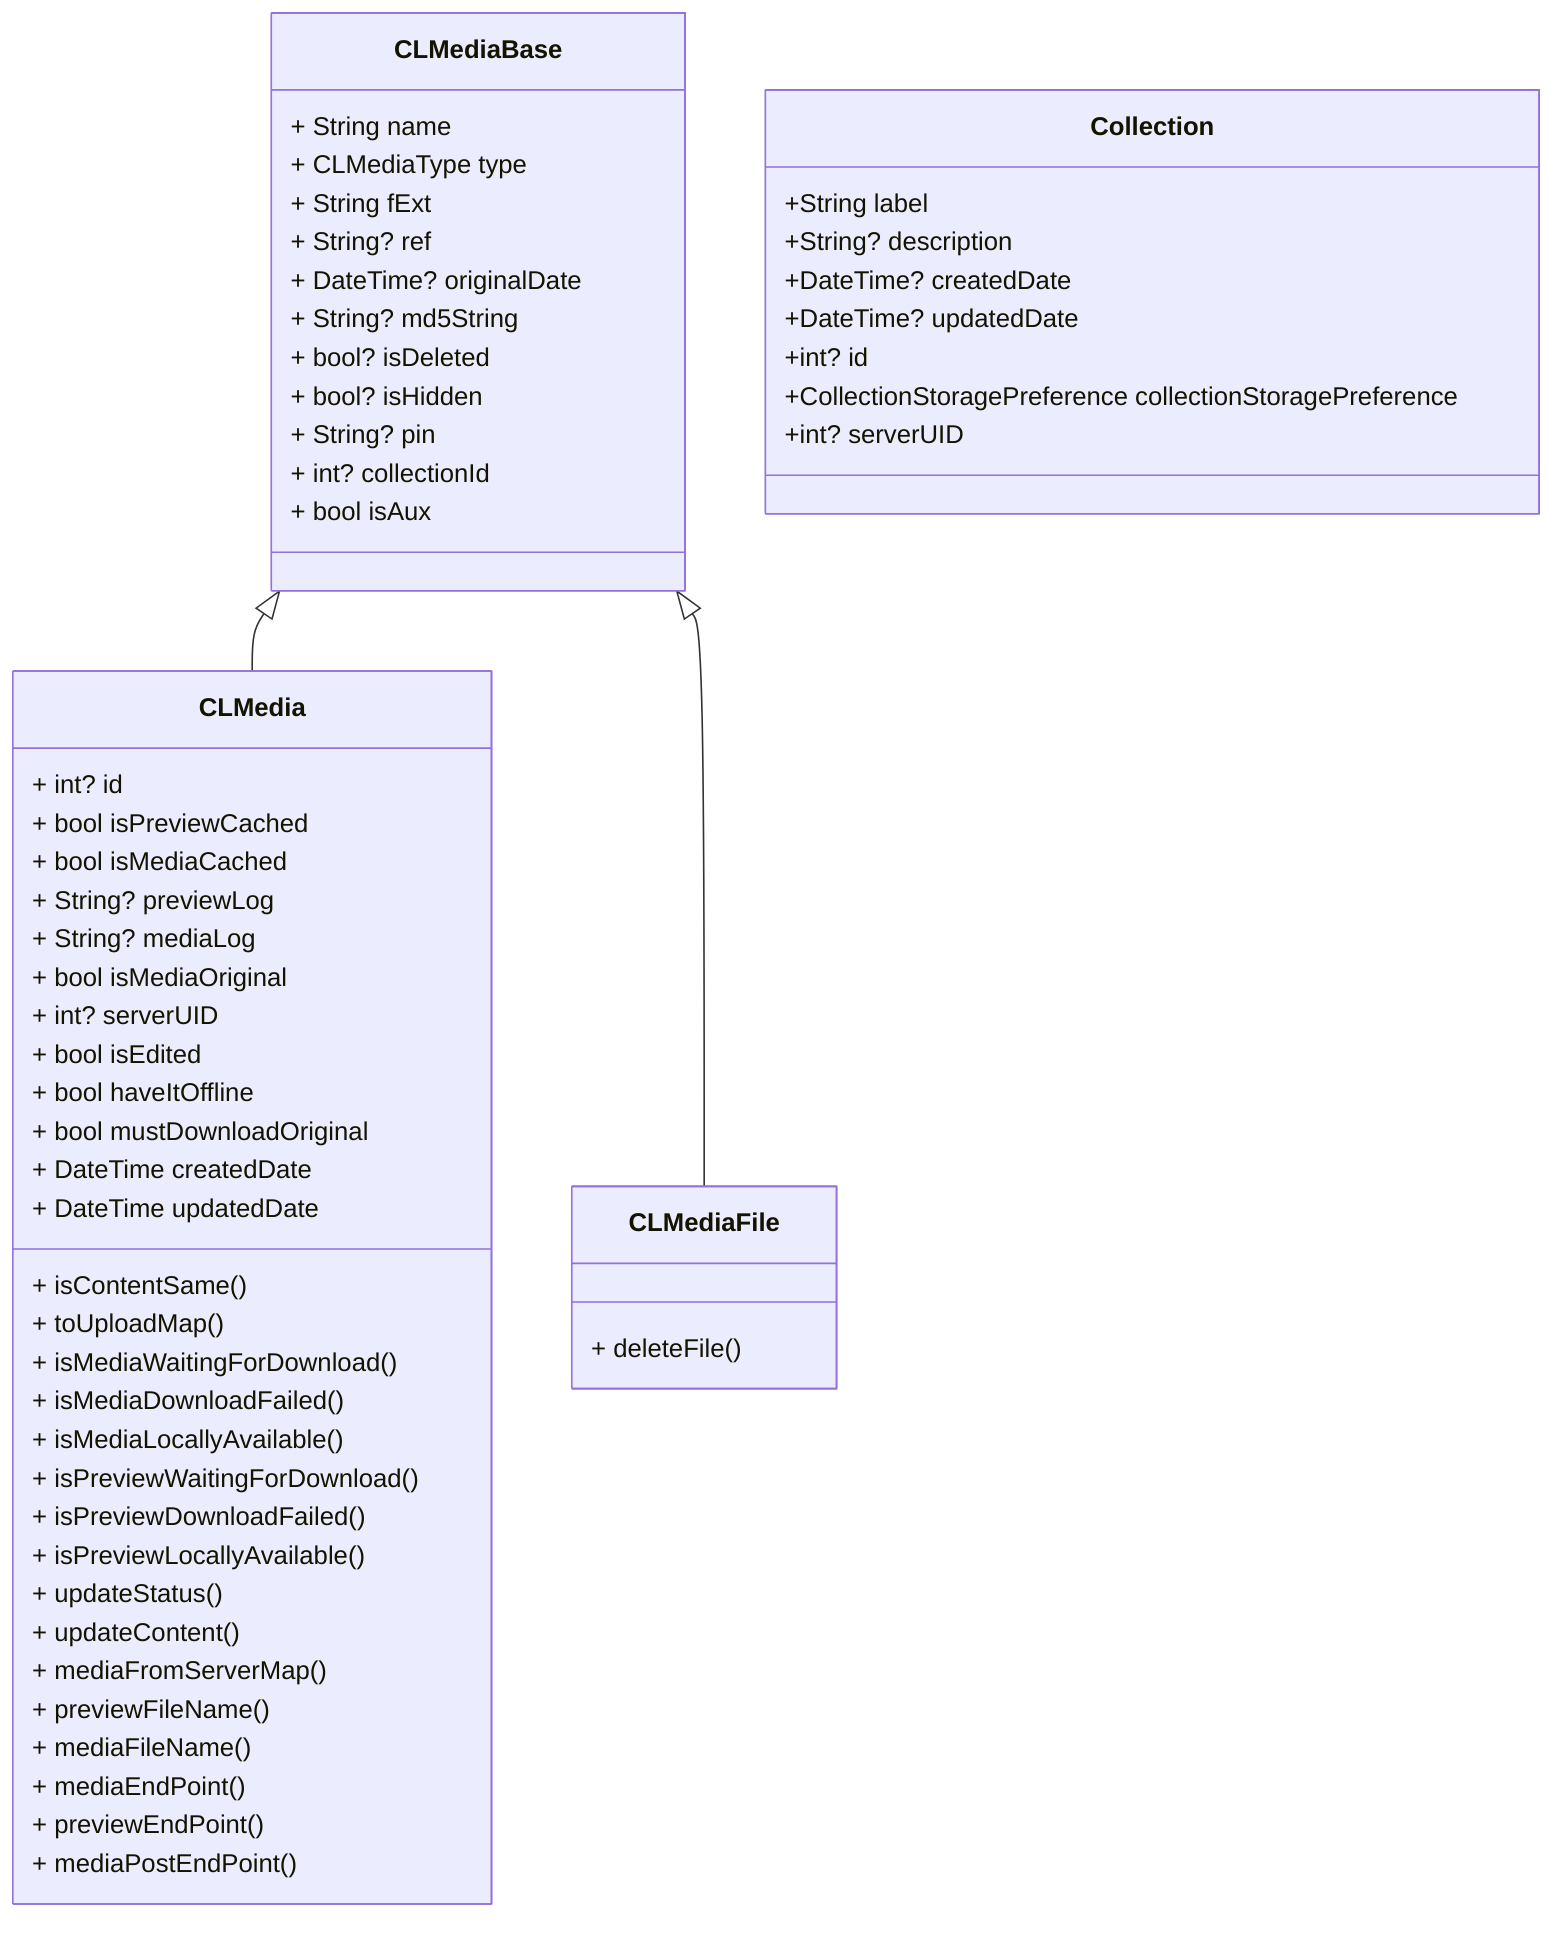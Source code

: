 classDiagram
    CLMediaBase <|-- CLMedia
    CLMediaBase <|-- CLMediaFile
    class CLMediaBase{
        + String name
        + CLMediaType type
        + String fExt
        + String? ref
        + DateTime? originalDate
        + String? md5String
        + bool? isDeleted
        + bool? isHidden
        + String? pin
        + int? collectionId
        + bool isAux
    }
    class CLMediaFile {
        + deleteFile()
    }
    class CLMedia{
        + int? id
        + bool isPreviewCached
        + bool isMediaCached
        + String? previewLog
        + String? mediaLog
        + bool isMediaOriginal
        + int? serverUID
        + bool isEdited
        + bool haveItOffline
        + bool mustDownloadOriginal
        + DateTime createdDate
        + DateTime updatedDate

        + isContentSame()
        + toUploadMap()

        + isMediaWaitingForDownload()
        + isMediaDownloadFailed()
        + isMediaLocallyAvailable()
        + isPreviewWaitingForDownload()
        + isPreviewDownloadFailed()
        + isPreviewLocallyAvailable()

        + updateStatus()
        + updateContent()

        + mediaFromServerMap()

        + previewFileName()
        + mediaFileName()
        + mediaEndPoint()
        + previewEndPoint()
        + mediaPostEndPoint()
    }
   
    class Collection {
        +String label
        +String? description
        +DateTime? createdDate
        +DateTime? updatedDate
        +int? id
        +CollectionStoragePreference collectionStoragePreference
        +int? serverUID
    }